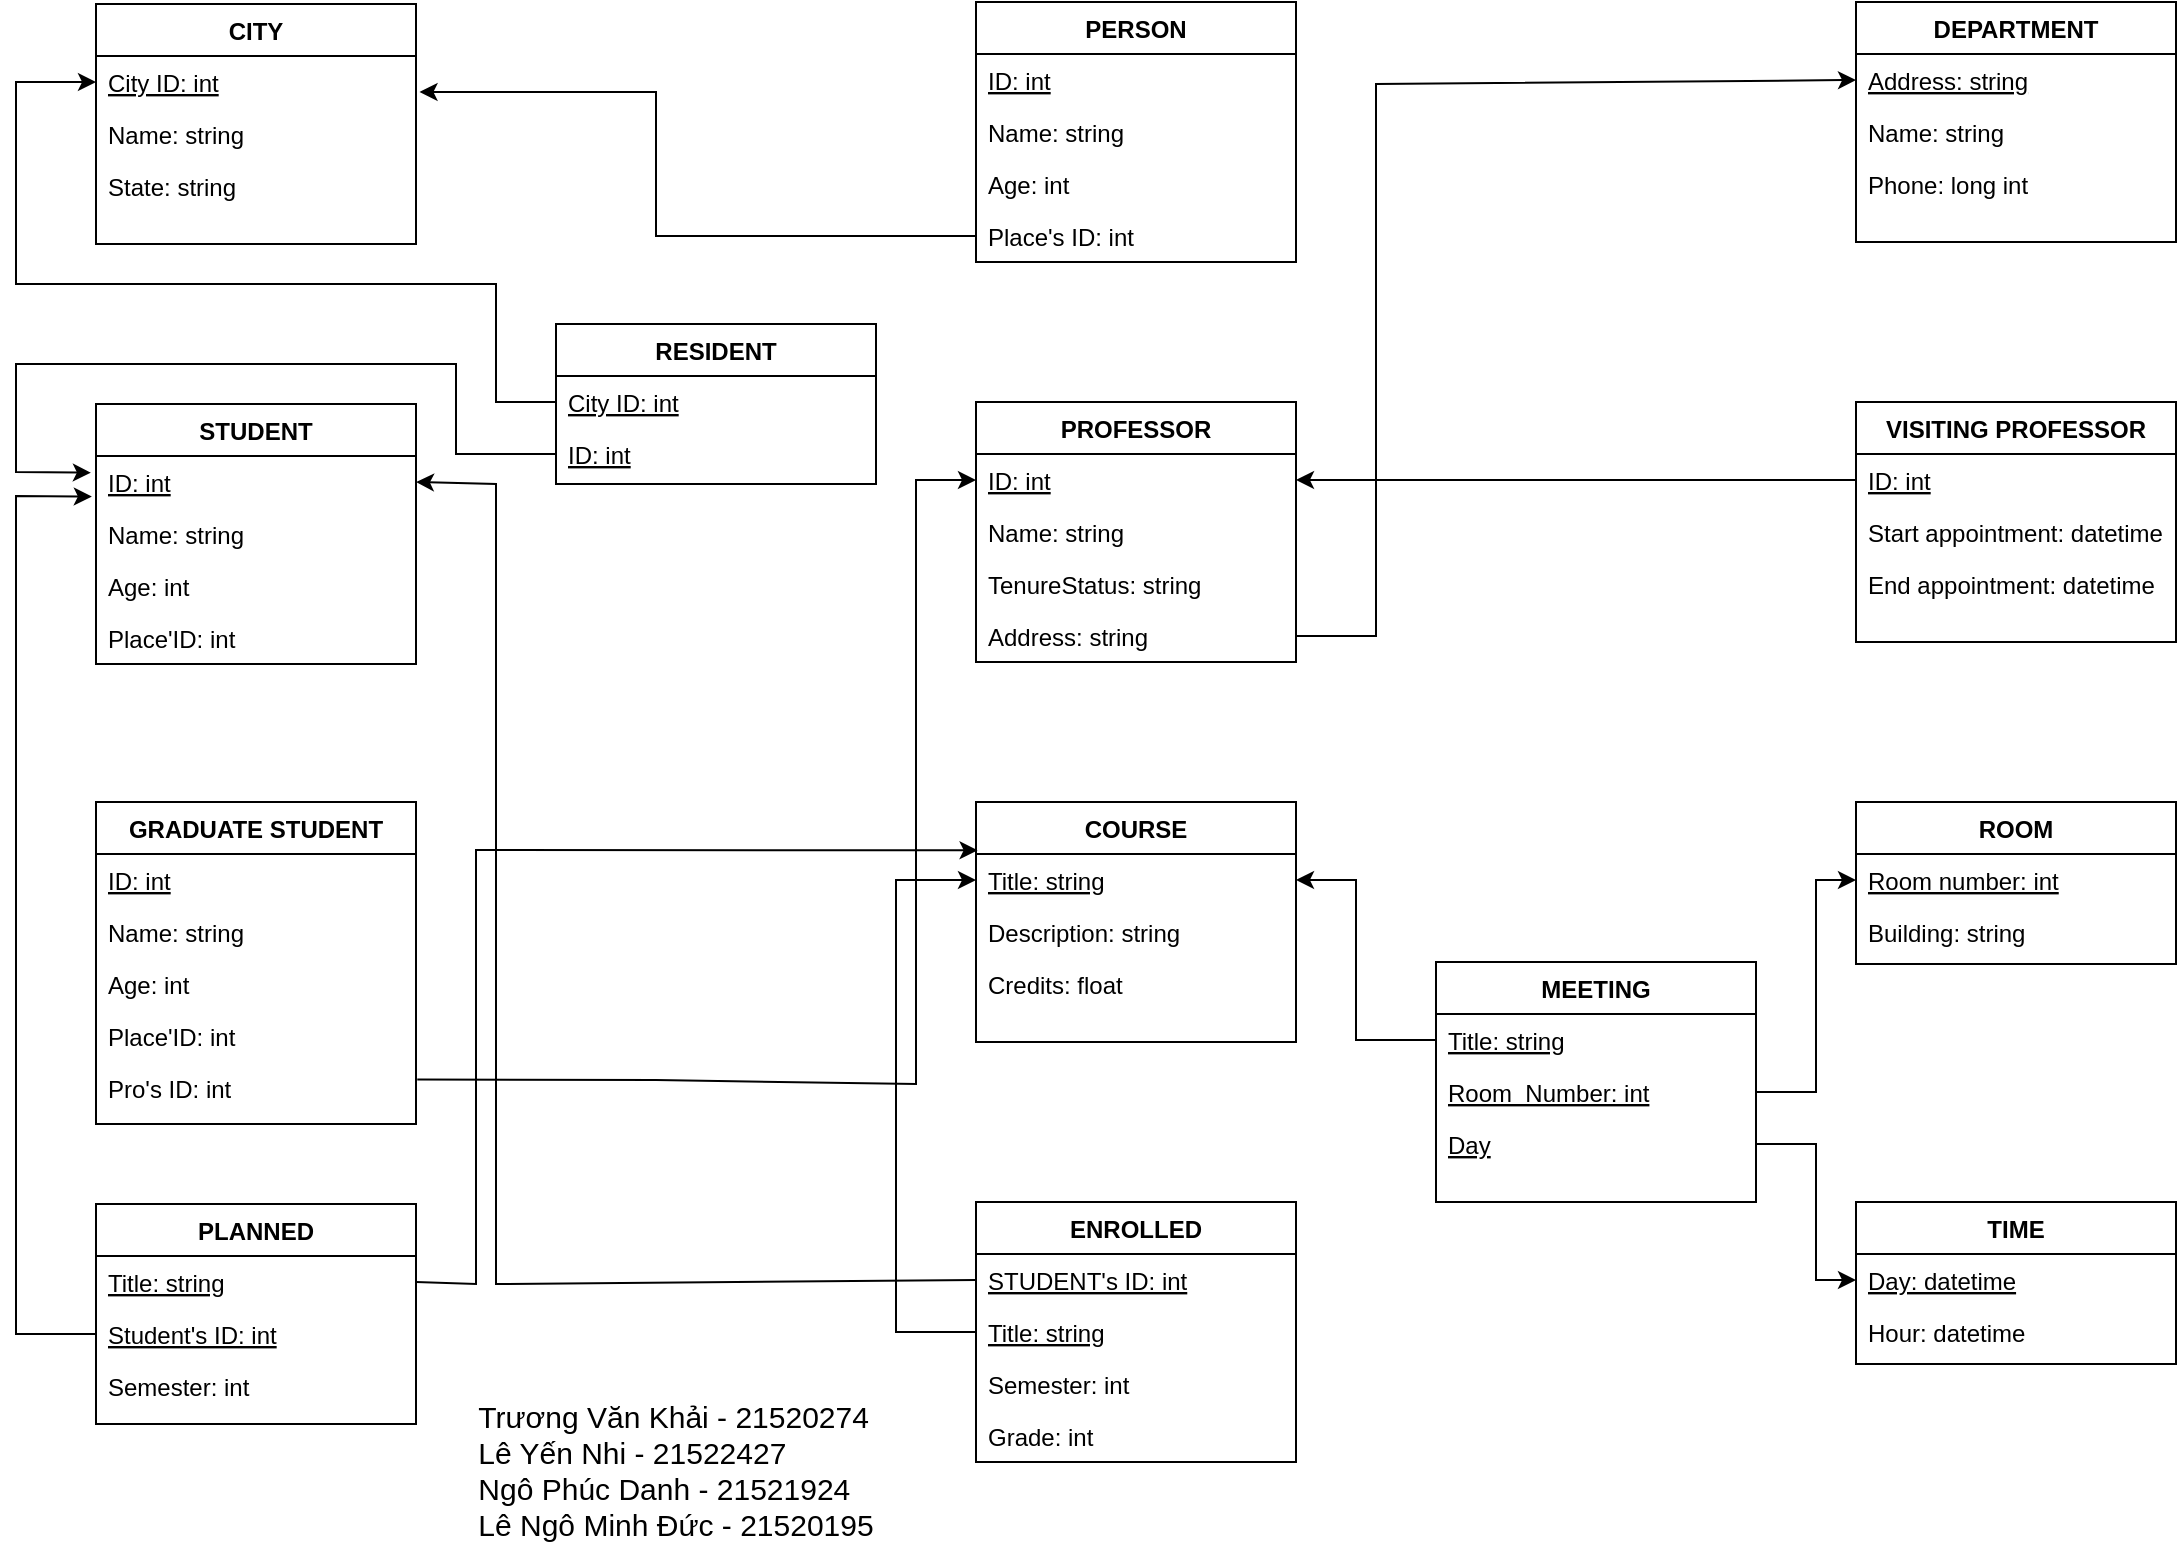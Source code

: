 <mxfile version="21.1.2" type="device">
  <diagram id="C5RBs43oDa-KdzZeNtuy" name="Page-1">
    <mxGraphModel dx="1276" dy="2308" grid="1" gridSize="10" guides="1" tooltips="1" connect="1" arrows="1" fold="1" page="1" pageScale="1" pageWidth="1169" pageHeight="827" math="0" shadow="0">
      <root>
        <mxCell id="WIyWlLk6GJQsqaUBKTNV-0" />
        <mxCell id="WIyWlLk6GJQsqaUBKTNV-1" parent="WIyWlLk6GJQsqaUBKTNV-0" />
        <mxCell id="zkfFHV4jXpPFQw0GAbJ--0" value="CITY" style="swimlane;fontStyle=1;align=center;verticalAlign=top;childLayout=stackLayout;horizontal=1;startSize=26;horizontalStack=0;resizeParent=1;resizeLast=0;collapsible=1;marginBottom=0;rounded=0;shadow=0;strokeWidth=1;" parent="WIyWlLk6GJQsqaUBKTNV-1" vertex="1">
          <mxGeometry x="80" y="-1600" width="160" height="120" as="geometry">
            <mxRectangle x="230" y="140" width="160" height="26" as="alternateBounds" />
          </mxGeometry>
        </mxCell>
        <mxCell id="zkfFHV4jXpPFQw0GAbJ--1" value="City ID: int" style="text;align=left;verticalAlign=top;spacingLeft=4;spacingRight=4;overflow=hidden;rotatable=0;points=[[0,0.5],[1,0.5]];portConstraint=eastwest;fontStyle=4" parent="zkfFHV4jXpPFQw0GAbJ--0" vertex="1">
          <mxGeometry y="26" width="160" height="26" as="geometry" />
        </mxCell>
        <mxCell id="zkfFHV4jXpPFQw0GAbJ--2" value="Name: string" style="text;align=left;verticalAlign=top;spacingLeft=4;spacingRight=4;overflow=hidden;rotatable=0;points=[[0,0.5],[1,0.5]];portConstraint=eastwest;rounded=0;shadow=0;html=0;" parent="zkfFHV4jXpPFQw0GAbJ--0" vertex="1">
          <mxGeometry y="52" width="160" height="26" as="geometry" />
        </mxCell>
        <mxCell id="zkfFHV4jXpPFQw0GAbJ--3" value="State: string" style="text;align=left;verticalAlign=top;spacingLeft=4;spacingRight=4;overflow=hidden;rotatable=0;points=[[0,0.5],[1,0.5]];portConstraint=eastwest;rounded=0;shadow=0;html=0;" parent="zkfFHV4jXpPFQw0GAbJ--0" vertex="1">
          <mxGeometry y="78" width="160" height="26" as="geometry" />
        </mxCell>
        <mxCell id="GvVZJs9JdRnMMiaFGgZ8-0" value="STUDENT" style="swimlane;fontStyle=1;align=center;verticalAlign=top;childLayout=stackLayout;horizontal=1;startSize=26;horizontalStack=0;resizeParent=1;resizeLast=0;collapsible=1;marginBottom=0;rounded=0;shadow=0;strokeWidth=1;" parent="WIyWlLk6GJQsqaUBKTNV-1" vertex="1">
          <mxGeometry x="80" y="-1400" width="160" height="130" as="geometry">
            <mxRectangle x="230" y="140" width="160" height="26" as="alternateBounds" />
          </mxGeometry>
        </mxCell>
        <mxCell id="GvVZJs9JdRnMMiaFGgZ8-1" value="ID: int" style="text;align=left;verticalAlign=top;spacingLeft=4;spacingRight=4;overflow=hidden;rotatable=0;points=[[0,0.5],[1,0.5]];portConstraint=eastwest;fontStyle=4" parent="GvVZJs9JdRnMMiaFGgZ8-0" vertex="1">
          <mxGeometry y="26" width="160" height="26" as="geometry" />
        </mxCell>
        <mxCell id="GvVZJs9JdRnMMiaFGgZ8-2" value="Name: string" style="text;align=left;verticalAlign=top;spacingLeft=4;spacingRight=4;overflow=hidden;rotatable=0;points=[[0,0.5],[1,0.5]];portConstraint=eastwest;rounded=0;shadow=0;html=0;" parent="GvVZJs9JdRnMMiaFGgZ8-0" vertex="1">
          <mxGeometry y="52" width="160" height="26" as="geometry" />
        </mxCell>
        <mxCell id="GvVZJs9JdRnMMiaFGgZ8-3" value="Age: int" style="text;align=left;verticalAlign=top;spacingLeft=4;spacingRight=4;overflow=hidden;rotatable=0;points=[[0,0.5],[1,0.5]];portConstraint=eastwest;rounded=0;shadow=0;html=0;" parent="GvVZJs9JdRnMMiaFGgZ8-0" vertex="1">
          <mxGeometry y="78" width="160" height="26" as="geometry" />
        </mxCell>
        <mxCell id="GvVZJs9JdRnMMiaFGgZ8-71" value="Place&#39;ID: int" style="text;align=left;verticalAlign=top;spacingLeft=4;spacingRight=4;overflow=hidden;rotatable=0;points=[[0,0.5],[1,0.5]];portConstraint=eastwest;rounded=0;shadow=0;html=0;" parent="GvVZJs9JdRnMMiaFGgZ8-0" vertex="1">
          <mxGeometry y="104" width="160" height="26" as="geometry" />
        </mxCell>
        <mxCell id="GvVZJs9JdRnMMiaFGgZ8-8" value="PLANNED" style="swimlane;fontStyle=1;align=center;verticalAlign=top;childLayout=stackLayout;horizontal=1;startSize=26;horizontalStack=0;resizeParent=1;resizeLast=0;collapsible=1;marginBottom=0;rounded=0;shadow=0;strokeWidth=1;" parent="WIyWlLk6GJQsqaUBKTNV-1" vertex="1">
          <mxGeometry x="80" y="-1000" width="160" height="110" as="geometry">
            <mxRectangle x="230" y="140" width="160" height="26" as="alternateBounds" />
          </mxGeometry>
        </mxCell>
        <mxCell id="GvVZJs9JdRnMMiaFGgZ8-9" value="Title: string" style="text;align=left;verticalAlign=top;spacingLeft=4;spacingRight=4;overflow=hidden;rotatable=0;points=[[0,0.5],[1,0.5]];portConstraint=eastwest;fontStyle=4" parent="GvVZJs9JdRnMMiaFGgZ8-8" vertex="1">
          <mxGeometry y="26" width="160" height="26" as="geometry" />
        </mxCell>
        <mxCell id="GvVZJs9JdRnMMiaFGgZ8-92" value="Student&#39;s ID: int" style="text;align=left;verticalAlign=top;spacingLeft=4;spacingRight=4;overflow=hidden;rotatable=0;points=[[0,0.5],[1,0.5]];portConstraint=eastwest;fontStyle=4" parent="GvVZJs9JdRnMMiaFGgZ8-8" vertex="1">
          <mxGeometry y="52" width="160" height="26" as="geometry" />
        </mxCell>
        <mxCell id="GvVZJs9JdRnMMiaFGgZ8-10" value="Semester: int" style="text;align=left;verticalAlign=top;spacingLeft=4;spacingRight=4;overflow=hidden;rotatable=0;points=[[0,0.5],[1,0.5]];portConstraint=eastwest;rounded=0;shadow=0;html=0;" parent="GvVZJs9JdRnMMiaFGgZ8-8" vertex="1">
          <mxGeometry y="78" width="160" height="26" as="geometry" />
        </mxCell>
        <mxCell id="GvVZJs9JdRnMMiaFGgZ8-28" value="DEPARTMENT" style="swimlane;fontStyle=1;align=center;verticalAlign=top;childLayout=stackLayout;horizontal=1;startSize=26;horizontalStack=0;resizeParent=1;resizeLast=0;collapsible=1;marginBottom=0;rounded=0;shadow=0;strokeWidth=1;" parent="WIyWlLk6GJQsqaUBKTNV-1" vertex="1">
          <mxGeometry x="960" y="-1601" width="160" height="120" as="geometry">
            <mxRectangle x="230" y="140" width="160" height="26" as="alternateBounds" />
          </mxGeometry>
        </mxCell>
        <mxCell id="GvVZJs9JdRnMMiaFGgZ8-29" value="Address: string" style="text;align=left;verticalAlign=top;spacingLeft=4;spacingRight=4;overflow=hidden;rotatable=0;points=[[0,0.5],[1,0.5]];portConstraint=eastwest;fontStyle=4" parent="GvVZJs9JdRnMMiaFGgZ8-28" vertex="1">
          <mxGeometry y="26" width="160" height="26" as="geometry" />
        </mxCell>
        <mxCell id="GvVZJs9JdRnMMiaFGgZ8-30" value="Name: string" style="text;align=left;verticalAlign=top;spacingLeft=4;spacingRight=4;overflow=hidden;rotatable=0;points=[[0,0.5],[1,0.5]];portConstraint=eastwest;rounded=0;shadow=0;html=0;" parent="GvVZJs9JdRnMMiaFGgZ8-28" vertex="1">
          <mxGeometry y="52" width="160" height="26" as="geometry" />
        </mxCell>
        <mxCell id="GvVZJs9JdRnMMiaFGgZ8-31" value="Phone: long int" style="text;align=left;verticalAlign=top;spacingLeft=4;spacingRight=4;overflow=hidden;rotatable=0;points=[[0,0.5],[1,0.5]];portConstraint=eastwest;rounded=0;shadow=0;html=0;" parent="GvVZJs9JdRnMMiaFGgZ8-28" vertex="1">
          <mxGeometry y="78" width="160" height="26" as="geometry" />
        </mxCell>
        <mxCell id="GvVZJs9JdRnMMiaFGgZ8-32" value="VISITING PROFESSOR" style="swimlane;fontStyle=1;align=center;verticalAlign=top;childLayout=stackLayout;horizontal=1;startSize=26;horizontalStack=0;resizeParent=1;resizeLast=0;collapsible=1;marginBottom=0;rounded=0;shadow=0;strokeWidth=1;" parent="WIyWlLk6GJQsqaUBKTNV-1" vertex="1">
          <mxGeometry x="960" y="-1401" width="160" height="120" as="geometry">
            <mxRectangle x="960" y="-1401" width="160" height="26" as="alternateBounds" />
          </mxGeometry>
        </mxCell>
        <mxCell id="GvVZJs9JdRnMMiaFGgZ8-33" value="ID: int" style="text;align=left;verticalAlign=top;spacingLeft=4;spacingRight=4;overflow=hidden;rotatable=0;points=[[0,0.5],[1,0.5]];portConstraint=eastwest;fontStyle=4" parent="GvVZJs9JdRnMMiaFGgZ8-32" vertex="1">
          <mxGeometry y="26" width="160" height="26" as="geometry" />
        </mxCell>
        <mxCell id="GvVZJs9JdRnMMiaFGgZ8-34" value="Start appointment: datetime" style="text;align=left;verticalAlign=top;spacingLeft=4;spacingRight=4;overflow=hidden;rotatable=0;points=[[0,0.5],[1,0.5]];portConstraint=eastwest;rounded=0;shadow=0;html=0;" parent="GvVZJs9JdRnMMiaFGgZ8-32" vertex="1">
          <mxGeometry y="52" width="160" height="26" as="geometry" />
        </mxCell>
        <mxCell id="GvVZJs9JdRnMMiaFGgZ8-35" value="End appointment: datetime" style="text;align=left;verticalAlign=top;spacingLeft=4;spacingRight=4;overflow=hidden;rotatable=0;points=[[0,0.5],[1,0.5]];portConstraint=eastwest;rounded=0;shadow=0;html=0;" parent="GvVZJs9JdRnMMiaFGgZ8-32" vertex="1">
          <mxGeometry y="78" width="160" height="26" as="geometry" />
        </mxCell>
        <mxCell id="GvVZJs9JdRnMMiaFGgZ8-36" value="ROOM" style="swimlane;fontStyle=1;align=center;verticalAlign=top;childLayout=stackLayout;horizontal=1;startSize=26;horizontalStack=0;resizeParent=1;resizeLast=0;collapsible=1;marginBottom=0;rounded=0;shadow=0;strokeWidth=1;" parent="WIyWlLk6GJQsqaUBKTNV-1" vertex="1">
          <mxGeometry x="960" y="-1201" width="160" height="81" as="geometry">
            <mxRectangle x="230" y="140" width="160" height="26" as="alternateBounds" />
          </mxGeometry>
        </mxCell>
        <mxCell id="GvVZJs9JdRnMMiaFGgZ8-37" value="Room number: int" style="text;align=left;verticalAlign=top;spacingLeft=4;spacingRight=4;overflow=hidden;rotatable=0;points=[[0,0.5],[1,0.5]];portConstraint=eastwest;fontStyle=4" parent="GvVZJs9JdRnMMiaFGgZ8-36" vertex="1">
          <mxGeometry y="26" width="160" height="26" as="geometry" />
        </mxCell>
        <mxCell id="GvVZJs9JdRnMMiaFGgZ8-38" value="Building: string" style="text;align=left;verticalAlign=top;spacingLeft=4;spacingRight=4;overflow=hidden;rotatable=0;points=[[0,0.5],[1,0.5]];portConstraint=eastwest;rounded=0;shadow=0;html=0;" parent="GvVZJs9JdRnMMiaFGgZ8-36" vertex="1">
          <mxGeometry y="52" width="160" height="26" as="geometry" />
        </mxCell>
        <mxCell id="GvVZJs9JdRnMMiaFGgZ8-40" value="TIME" style="swimlane;fontStyle=1;align=center;verticalAlign=top;childLayout=stackLayout;horizontal=1;startSize=26;horizontalStack=0;resizeParent=1;resizeLast=0;collapsible=1;marginBottom=0;rounded=0;shadow=0;strokeWidth=1;" parent="WIyWlLk6GJQsqaUBKTNV-1" vertex="1">
          <mxGeometry x="960" y="-1001" width="160" height="81" as="geometry">
            <mxRectangle x="230" y="140" width="160" height="26" as="alternateBounds" />
          </mxGeometry>
        </mxCell>
        <mxCell id="GvVZJs9JdRnMMiaFGgZ8-41" value="Day: datetime" style="text;align=left;verticalAlign=top;spacingLeft=4;spacingRight=4;overflow=hidden;rotatable=0;points=[[0,0.5],[1,0.5]];portConstraint=eastwest;fontStyle=4" parent="GvVZJs9JdRnMMiaFGgZ8-40" vertex="1">
          <mxGeometry y="26" width="160" height="26" as="geometry" />
        </mxCell>
        <mxCell id="GvVZJs9JdRnMMiaFGgZ8-42" value="Hour: datetime" style="text;align=left;verticalAlign=top;spacingLeft=4;spacingRight=4;overflow=hidden;rotatable=0;points=[[0,0.5],[1,0.5]];portConstraint=eastwest;rounded=0;shadow=0;html=0;" parent="GvVZJs9JdRnMMiaFGgZ8-40" vertex="1">
          <mxGeometry y="52" width="160" height="26" as="geometry" />
        </mxCell>
        <mxCell id="GvVZJs9JdRnMMiaFGgZ8-44" value="PERSON" style="swimlane;fontStyle=1;align=center;verticalAlign=top;childLayout=stackLayout;horizontal=1;startSize=26;horizontalStack=0;resizeParent=1;resizeLast=0;collapsible=1;marginBottom=0;rounded=0;shadow=0;strokeWidth=1;" parent="WIyWlLk6GJQsqaUBKTNV-1" vertex="1">
          <mxGeometry x="520" y="-1601" width="160" height="130" as="geometry">
            <mxRectangle x="230" y="140" width="160" height="26" as="alternateBounds" />
          </mxGeometry>
        </mxCell>
        <mxCell id="GvVZJs9JdRnMMiaFGgZ8-45" value="ID: int" style="text;align=left;verticalAlign=top;spacingLeft=4;spacingRight=4;overflow=hidden;rotatable=0;points=[[0,0.5],[1,0.5]];portConstraint=eastwest;fontStyle=4" parent="GvVZJs9JdRnMMiaFGgZ8-44" vertex="1">
          <mxGeometry y="26" width="160" height="26" as="geometry" />
        </mxCell>
        <mxCell id="GvVZJs9JdRnMMiaFGgZ8-46" value="Name: string" style="text;align=left;verticalAlign=top;spacingLeft=4;spacingRight=4;overflow=hidden;rotatable=0;points=[[0,0.5],[1,0.5]];portConstraint=eastwest;rounded=0;shadow=0;html=0;" parent="GvVZJs9JdRnMMiaFGgZ8-44" vertex="1">
          <mxGeometry y="52" width="160" height="26" as="geometry" />
        </mxCell>
        <mxCell id="GvVZJs9JdRnMMiaFGgZ8-47" value="Age: int" style="text;align=left;verticalAlign=top;spacingLeft=4;spacingRight=4;overflow=hidden;rotatable=0;points=[[0,0.5],[1,0.5]];portConstraint=eastwest;rounded=0;shadow=0;html=0;" parent="GvVZJs9JdRnMMiaFGgZ8-44" vertex="1">
          <mxGeometry y="78" width="160" height="26" as="geometry" />
        </mxCell>
        <mxCell id="GvVZJs9JdRnMMiaFGgZ8-68" value="Place&#39;s ID: int" style="text;align=left;verticalAlign=top;spacingLeft=4;spacingRight=4;overflow=hidden;rotatable=0;points=[[0,0.5],[1,0.5]];portConstraint=eastwest;rounded=0;shadow=0;html=0;" parent="GvVZJs9JdRnMMiaFGgZ8-44" vertex="1">
          <mxGeometry y="104" width="160" height="26" as="geometry" />
        </mxCell>
        <mxCell id="GvVZJs9JdRnMMiaFGgZ8-48" value="PROFESSOR" style="swimlane;fontStyle=1;align=center;verticalAlign=top;childLayout=stackLayout;horizontal=1;startSize=26;horizontalStack=0;resizeParent=1;resizeLast=0;collapsible=1;marginBottom=0;rounded=0;shadow=0;strokeWidth=1;" parent="WIyWlLk6GJQsqaUBKTNV-1" vertex="1">
          <mxGeometry x="520" y="-1401" width="160" height="130" as="geometry">
            <mxRectangle x="230" y="140" width="160" height="26" as="alternateBounds" />
          </mxGeometry>
        </mxCell>
        <mxCell id="GvVZJs9JdRnMMiaFGgZ8-49" value="ID: int" style="text;align=left;verticalAlign=top;spacingLeft=4;spacingRight=4;overflow=hidden;rotatable=0;points=[[0,0.5],[1,0.5]];portConstraint=eastwest;fontStyle=4" parent="GvVZJs9JdRnMMiaFGgZ8-48" vertex="1">
          <mxGeometry y="26" width="160" height="26" as="geometry" />
        </mxCell>
        <mxCell id="GvVZJs9JdRnMMiaFGgZ8-50" value="Name: string" style="text;align=left;verticalAlign=top;spacingLeft=4;spacingRight=4;overflow=hidden;rotatable=0;points=[[0,0.5],[1,0.5]];portConstraint=eastwest;rounded=0;shadow=0;html=0;" parent="GvVZJs9JdRnMMiaFGgZ8-48" vertex="1">
          <mxGeometry y="52" width="160" height="26" as="geometry" />
        </mxCell>
        <mxCell id="GvVZJs9JdRnMMiaFGgZ8-51" value="TenureStatus: string" style="text;align=left;verticalAlign=top;spacingLeft=4;spacingRight=4;overflow=hidden;rotatable=0;points=[[0,0.5],[1,0.5]];portConstraint=eastwest;rounded=0;shadow=0;html=0;" parent="GvVZJs9JdRnMMiaFGgZ8-48" vertex="1">
          <mxGeometry y="78" width="160" height="26" as="geometry" />
        </mxCell>
        <mxCell id="GvVZJs9JdRnMMiaFGgZ8-81" value="Address: string" style="text;align=left;verticalAlign=top;spacingLeft=4;spacingRight=4;overflow=hidden;rotatable=0;points=[[0,0.5],[1,0.5]];portConstraint=eastwest;rounded=0;shadow=0;html=0;" parent="GvVZJs9JdRnMMiaFGgZ8-48" vertex="1">
          <mxGeometry y="104" width="160" height="26" as="geometry" />
        </mxCell>
        <mxCell id="GvVZJs9JdRnMMiaFGgZ8-52" value="COURSE" style="swimlane;fontStyle=1;align=center;verticalAlign=top;childLayout=stackLayout;horizontal=1;startSize=26;horizontalStack=0;resizeParent=1;resizeLast=0;collapsible=1;marginBottom=0;rounded=0;shadow=0;strokeWidth=1;" parent="WIyWlLk6GJQsqaUBKTNV-1" vertex="1">
          <mxGeometry x="520" y="-1201" width="160" height="120" as="geometry">
            <mxRectangle x="230" y="140" width="160" height="26" as="alternateBounds" />
          </mxGeometry>
        </mxCell>
        <mxCell id="GvVZJs9JdRnMMiaFGgZ8-53" value="Title: string" style="text;align=left;verticalAlign=top;spacingLeft=4;spacingRight=4;overflow=hidden;rotatable=0;points=[[0,0.5],[1,0.5]];portConstraint=eastwest;fontStyle=4" parent="GvVZJs9JdRnMMiaFGgZ8-52" vertex="1">
          <mxGeometry y="26" width="160" height="26" as="geometry" />
        </mxCell>
        <mxCell id="GvVZJs9JdRnMMiaFGgZ8-54" value="Description: string" style="text;align=left;verticalAlign=top;spacingLeft=4;spacingRight=4;overflow=hidden;rotatable=0;points=[[0,0.5],[1,0.5]];portConstraint=eastwest;rounded=0;shadow=0;html=0;" parent="GvVZJs9JdRnMMiaFGgZ8-52" vertex="1">
          <mxGeometry y="52" width="160" height="26" as="geometry" />
        </mxCell>
        <mxCell id="GvVZJs9JdRnMMiaFGgZ8-55" value="Credits: float" style="text;align=left;verticalAlign=top;spacingLeft=4;spacingRight=4;overflow=hidden;rotatable=0;points=[[0,0.5],[1,0.5]];portConstraint=eastwest;rounded=0;shadow=0;html=0;" parent="GvVZJs9JdRnMMiaFGgZ8-52" vertex="1">
          <mxGeometry y="78" width="160" height="26" as="geometry" />
        </mxCell>
        <mxCell id="GvVZJs9JdRnMMiaFGgZ8-56" value="ENROLLED" style="swimlane;fontStyle=1;align=center;verticalAlign=top;childLayout=stackLayout;horizontal=1;startSize=26;horizontalStack=0;resizeParent=1;resizeLast=0;collapsible=1;marginBottom=0;rounded=0;shadow=0;strokeWidth=1;" parent="WIyWlLk6GJQsqaUBKTNV-1" vertex="1">
          <mxGeometry x="520" y="-1001" width="160" height="130" as="geometry">
            <mxRectangle x="230" y="140" width="160" height="26" as="alternateBounds" />
          </mxGeometry>
        </mxCell>
        <mxCell id="GvVZJs9JdRnMMiaFGgZ8-57" value="STUDENT&#39;s ID: int" style="text;align=left;verticalAlign=top;spacingLeft=4;spacingRight=4;overflow=hidden;rotatable=0;points=[[0,0.5],[1,0.5]];portConstraint=eastwest;fontStyle=4" parent="GvVZJs9JdRnMMiaFGgZ8-56" vertex="1">
          <mxGeometry y="26" width="160" height="26" as="geometry" />
        </mxCell>
        <mxCell id="GvVZJs9JdRnMMiaFGgZ8-88" value="Title: string" style="text;align=left;verticalAlign=top;spacingLeft=4;spacingRight=4;overflow=hidden;rotatable=0;points=[[0,0.5],[1,0.5]];portConstraint=eastwest;fontStyle=4" parent="GvVZJs9JdRnMMiaFGgZ8-56" vertex="1">
          <mxGeometry y="52" width="160" height="26" as="geometry" />
        </mxCell>
        <mxCell id="GvVZJs9JdRnMMiaFGgZ8-59" value="Semester: int" style="text;align=left;verticalAlign=top;spacingLeft=4;spacingRight=4;overflow=hidden;rotatable=0;points=[[0,0.5],[1,0.5]];portConstraint=eastwest;rounded=0;shadow=0;html=0;" parent="GvVZJs9JdRnMMiaFGgZ8-56" vertex="1">
          <mxGeometry y="78" width="160" height="26" as="geometry" />
        </mxCell>
        <mxCell id="GvVZJs9JdRnMMiaFGgZ8-87" value="Grade: int" style="text;align=left;verticalAlign=top;spacingLeft=4;spacingRight=4;overflow=hidden;rotatable=0;points=[[0,0.5],[1,0.5]];portConstraint=eastwest;rounded=0;shadow=0;html=0;" parent="GvVZJs9JdRnMMiaFGgZ8-56" vertex="1">
          <mxGeometry y="104" width="160" height="26" as="geometry" />
        </mxCell>
        <mxCell id="GvVZJs9JdRnMMiaFGgZ8-60" value="MEETING" style="swimlane;fontStyle=1;align=center;verticalAlign=top;childLayout=stackLayout;horizontal=1;startSize=26;horizontalStack=0;resizeParent=1;resizeLast=0;collapsible=1;marginBottom=0;rounded=0;shadow=0;strokeWidth=1;" parent="WIyWlLk6GJQsqaUBKTNV-1" vertex="1">
          <mxGeometry x="750" y="-1121" width="160" height="120" as="geometry">
            <mxRectangle x="230" y="140" width="160" height="26" as="alternateBounds" />
          </mxGeometry>
        </mxCell>
        <mxCell id="GvVZJs9JdRnMMiaFGgZ8-61" value="Title: string" style="text;align=left;verticalAlign=top;spacingLeft=4;spacingRight=4;overflow=hidden;rotatable=0;points=[[0,0.5],[1,0.5]];portConstraint=eastwest;fontStyle=4" parent="GvVZJs9JdRnMMiaFGgZ8-60" vertex="1">
          <mxGeometry y="26" width="160" height="26" as="geometry" />
        </mxCell>
        <mxCell id="GvVZJs9JdRnMMiaFGgZ8-62" value="Room  Number: int" style="text;align=left;verticalAlign=top;spacingLeft=4;spacingRight=4;overflow=hidden;rotatable=0;points=[[0,0.5],[1,0.5]];portConstraint=eastwest;rounded=0;shadow=0;html=0;fontStyle=4" parent="GvVZJs9JdRnMMiaFGgZ8-60" vertex="1">
          <mxGeometry y="52" width="160" height="26" as="geometry" />
        </mxCell>
        <mxCell id="GvVZJs9JdRnMMiaFGgZ8-63" value="Day" style="text;align=left;verticalAlign=top;spacingLeft=4;spacingRight=4;overflow=hidden;rotatable=0;points=[[0,0.5],[1,0.5]];portConstraint=eastwest;rounded=0;shadow=0;html=0;fontStyle=4" parent="GvVZJs9JdRnMMiaFGgZ8-60" vertex="1">
          <mxGeometry y="78" width="160" height="26" as="geometry" />
        </mxCell>
        <mxCell id="GvVZJs9JdRnMMiaFGgZ8-64" value="RESIDENT" style="swimlane;fontStyle=1;align=center;verticalAlign=top;childLayout=stackLayout;horizontal=1;startSize=26;horizontalStack=0;resizeParent=1;resizeLast=0;collapsible=1;marginBottom=0;rounded=0;shadow=0;strokeWidth=1;" parent="WIyWlLk6GJQsqaUBKTNV-1" vertex="1">
          <mxGeometry x="310" y="-1440" width="160" height="80" as="geometry">
            <mxRectangle x="230" y="140" width="160" height="26" as="alternateBounds" />
          </mxGeometry>
        </mxCell>
        <mxCell id="GvVZJs9JdRnMMiaFGgZ8-65" value="City ID: int" style="text;align=left;verticalAlign=top;spacingLeft=4;spacingRight=4;overflow=hidden;rotatable=0;points=[[0,0.5],[1,0.5]];portConstraint=eastwest;fontStyle=4" parent="GvVZJs9JdRnMMiaFGgZ8-64" vertex="1">
          <mxGeometry y="26" width="160" height="26" as="geometry" />
        </mxCell>
        <mxCell id="GvVZJs9JdRnMMiaFGgZ8-66" value="ID: int" style="text;align=left;verticalAlign=top;spacingLeft=4;spacingRight=4;overflow=hidden;rotatable=0;points=[[0,0.5],[1,0.5]];portConstraint=eastwest;rounded=0;shadow=0;html=0;fontStyle=4" parent="GvVZJs9JdRnMMiaFGgZ8-64" vertex="1">
          <mxGeometry y="52" width="160" height="26" as="geometry" />
        </mxCell>
        <mxCell id="GvVZJs9JdRnMMiaFGgZ8-69" value="" style="endArrow=classic;html=1;rounded=0;entryX=1.011;entryY=0.692;entryDx=0;entryDy=0;entryPerimeter=0;exitX=0;exitY=0.5;exitDx=0;exitDy=0;" parent="WIyWlLk6GJQsqaUBKTNV-1" source="GvVZJs9JdRnMMiaFGgZ8-68" target="zkfFHV4jXpPFQw0GAbJ--1" edge="1">
          <mxGeometry width="50" height="50" relative="1" as="geometry">
            <mxPoint x="390" y="-1480" as="sourcePoint" />
            <mxPoint x="440" y="-1530" as="targetPoint" />
            <Array as="points">
              <mxPoint x="360" y="-1484" />
              <mxPoint x="360" y="-1556" />
            </Array>
          </mxGeometry>
        </mxCell>
        <mxCell id="GvVZJs9JdRnMMiaFGgZ8-72" value="" style="endArrow=classic;html=1;rounded=0;exitX=0;exitY=0.5;exitDx=0;exitDy=0;entryX=0;entryY=0.5;entryDx=0;entryDy=0;" parent="WIyWlLk6GJQsqaUBKTNV-1" source="GvVZJs9JdRnMMiaFGgZ8-65" target="zkfFHV4jXpPFQw0GAbJ--1" edge="1">
          <mxGeometry width="50" height="50" relative="1" as="geometry">
            <mxPoint x="360" y="-1370" as="sourcePoint" />
            <mxPoint x="410" y="-1420" as="targetPoint" />
            <Array as="points">
              <mxPoint x="280" y="-1401" />
              <mxPoint x="280" y="-1460" />
              <mxPoint x="40" y="-1460" />
              <mxPoint x="40" y="-1561" />
            </Array>
          </mxGeometry>
        </mxCell>
        <mxCell id="GvVZJs9JdRnMMiaFGgZ8-73" value="" style="endArrow=classic;html=1;rounded=0;exitX=0;exitY=0.5;exitDx=0;exitDy=0;entryX=-0.016;entryY=0.321;entryDx=0;entryDy=0;entryPerimeter=0;" parent="WIyWlLk6GJQsqaUBKTNV-1" source="GvVZJs9JdRnMMiaFGgZ8-66" target="GvVZJs9JdRnMMiaFGgZ8-1" edge="1">
          <mxGeometry width="50" height="50" relative="1" as="geometry">
            <mxPoint x="360" y="-1370" as="sourcePoint" />
            <mxPoint x="70" y="-1370" as="targetPoint" />
            <Array as="points">
              <mxPoint x="260" y="-1375" />
              <mxPoint x="260" y="-1420" />
              <mxPoint x="40" y="-1420" />
              <mxPoint x="40" y="-1366" />
            </Array>
          </mxGeometry>
        </mxCell>
        <mxCell id="GvVZJs9JdRnMMiaFGgZ8-74" value="GRADUATE STUDENT" style="swimlane;fontStyle=1;align=center;verticalAlign=top;childLayout=stackLayout;horizontal=1;startSize=26;horizontalStack=0;resizeParent=1;resizeLast=0;collapsible=1;marginBottom=0;rounded=0;shadow=0;strokeWidth=1;" parent="WIyWlLk6GJQsqaUBKTNV-1" vertex="1">
          <mxGeometry x="80" y="-1201" width="160" height="161" as="geometry">
            <mxRectangle x="230" y="140" width="160" height="26" as="alternateBounds" />
          </mxGeometry>
        </mxCell>
        <mxCell id="GvVZJs9JdRnMMiaFGgZ8-75" value="ID: int" style="text;align=left;verticalAlign=top;spacingLeft=4;spacingRight=4;overflow=hidden;rotatable=0;points=[[0,0.5],[1,0.5]];portConstraint=eastwest;fontStyle=4" parent="GvVZJs9JdRnMMiaFGgZ8-74" vertex="1">
          <mxGeometry y="26" width="160" height="26" as="geometry" />
        </mxCell>
        <mxCell id="GvVZJs9JdRnMMiaFGgZ8-76" value="Name: string" style="text;align=left;verticalAlign=top;spacingLeft=4;spacingRight=4;overflow=hidden;rotatable=0;points=[[0,0.5],[1,0.5]];portConstraint=eastwest;rounded=0;shadow=0;html=0;" parent="GvVZJs9JdRnMMiaFGgZ8-74" vertex="1">
          <mxGeometry y="52" width="160" height="26" as="geometry" />
        </mxCell>
        <mxCell id="GvVZJs9JdRnMMiaFGgZ8-77" value="Age: int" style="text;align=left;verticalAlign=top;spacingLeft=4;spacingRight=4;overflow=hidden;rotatable=0;points=[[0,0.5],[1,0.5]];portConstraint=eastwest;rounded=0;shadow=0;html=0;" parent="GvVZJs9JdRnMMiaFGgZ8-74" vertex="1">
          <mxGeometry y="78" width="160" height="26" as="geometry" />
        </mxCell>
        <mxCell id="GvVZJs9JdRnMMiaFGgZ8-78" value="Place&#39;ID: int" style="text;align=left;verticalAlign=top;spacingLeft=4;spacingRight=4;overflow=hidden;rotatable=0;points=[[0,0.5],[1,0.5]];portConstraint=eastwest;rounded=0;shadow=0;html=0;" parent="GvVZJs9JdRnMMiaFGgZ8-74" vertex="1">
          <mxGeometry y="104" width="160" height="26" as="geometry" />
        </mxCell>
        <mxCell id="GvVZJs9JdRnMMiaFGgZ8-79" value="Pro&#39;s ID: int" style="text;align=left;verticalAlign=top;spacingLeft=4;spacingRight=4;overflow=hidden;rotatable=0;points=[[0,0.5],[1,0.5]];portConstraint=eastwest;rounded=0;shadow=0;html=0;" parent="GvVZJs9JdRnMMiaFGgZ8-74" vertex="1">
          <mxGeometry y="130" width="160" height="26" as="geometry" />
        </mxCell>
        <mxCell id="GvVZJs9JdRnMMiaFGgZ8-80" value="" style="endArrow=classic;html=1;rounded=0;exitX=1.004;exitY=0.335;exitDx=0;exitDy=0;exitPerimeter=0;entryX=0;entryY=0.5;entryDx=0;entryDy=0;" parent="WIyWlLk6GJQsqaUBKTNV-1" source="GvVZJs9JdRnMMiaFGgZ8-79" target="GvVZJs9JdRnMMiaFGgZ8-49" edge="1">
          <mxGeometry width="50" height="50" relative="1" as="geometry">
            <mxPoint x="390" y="-1200" as="sourcePoint" />
            <mxPoint x="440" y="-1250" as="targetPoint" />
            <Array as="points">
              <mxPoint x="360" y="-1062" />
              <mxPoint x="490" y="-1060" />
              <mxPoint x="490" y="-1250" />
              <mxPoint x="490" y="-1362" />
            </Array>
          </mxGeometry>
        </mxCell>
        <mxCell id="GvVZJs9JdRnMMiaFGgZ8-82" value="" style="endArrow=classic;html=1;rounded=0;entryX=0;entryY=0.5;entryDx=0;entryDy=0;exitX=1;exitY=0.5;exitDx=0;exitDy=0;" parent="WIyWlLk6GJQsqaUBKTNV-1" source="GvVZJs9JdRnMMiaFGgZ8-81" target="GvVZJs9JdRnMMiaFGgZ8-29" edge="1">
          <mxGeometry width="50" height="50" relative="1" as="geometry">
            <mxPoint x="730" y="-1420" as="sourcePoint" />
            <mxPoint x="780" y="-1470" as="targetPoint" />
            <Array as="points">
              <mxPoint x="720" y="-1284" />
              <mxPoint x="720" y="-1560" />
            </Array>
          </mxGeometry>
        </mxCell>
        <mxCell id="GvVZJs9JdRnMMiaFGgZ8-83" value="" style="endArrow=classic;html=1;rounded=0;entryX=1;entryY=0.5;entryDx=0;entryDy=0;exitX=0;exitY=0.5;exitDx=0;exitDy=0;" parent="WIyWlLk6GJQsqaUBKTNV-1" source="GvVZJs9JdRnMMiaFGgZ8-33" target="GvVZJs9JdRnMMiaFGgZ8-49" edge="1">
          <mxGeometry width="50" height="50" relative="1" as="geometry">
            <mxPoint x="730" y="-1300" as="sourcePoint" />
            <mxPoint x="780" y="-1350" as="targetPoint" />
          </mxGeometry>
        </mxCell>
        <mxCell id="GvVZJs9JdRnMMiaFGgZ8-84" value="" style="endArrow=classic;html=1;rounded=0;exitX=0;exitY=0.5;exitDx=0;exitDy=0;entryX=1;entryY=0.5;entryDx=0;entryDy=0;" parent="WIyWlLk6GJQsqaUBKTNV-1" source="GvVZJs9JdRnMMiaFGgZ8-61" target="GvVZJs9JdRnMMiaFGgZ8-53" edge="1">
          <mxGeometry width="50" height="50" relative="1" as="geometry">
            <mxPoint x="730" y="-1060" as="sourcePoint" />
            <mxPoint x="780" y="-1110" as="targetPoint" />
            <Array as="points">
              <mxPoint x="710" y="-1082" />
              <mxPoint x="710" y="-1162" />
            </Array>
          </mxGeometry>
        </mxCell>
        <mxCell id="GvVZJs9JdRnMMiaFGgZ8-85" value="" style="endArrow=classic;html=1;rounded=0;exitX=1;exitY=0.5;exitDx=0;exitDy=0;entryX=0;entryY=0.5;entryDx=0;entryDy=0;" parent="WIyWlLk6GJQsqaUBKTNV-1" source="GvVZJs9JdRnMMiaFGgZ8-62" target="GvVZJs9JdRnMMiaFGgZ8-37" edge="1">
          <mxGeometry width="50" height="50" relative="1" as="geometry">
            <mxPoint x="760" y="-1072" as="sourcePoint" />
            <mxPoint x="690" y="-1152" as="targetPoint" />
            <Array as="points">
              <mxPoint x="940" y="-1056" />
              <mxPoint x="940" y="-1162" />
            </Array>
          </mxGeometry>
        </mxCell>
        <mxCell id="GvVZJs9JdRnMMiaFGgZ8-86" value="" style="endArrow=classic;html=1;rounded=0;exitX=1;exitY=0.5;exitDx=0;exitDy=0;entryX=0;entryY=0.5;entryDx=0;entryDy=0;" parent="WIyWlLk6GJQsqaUBKTNV-1" source="GvVZJs9JdRnMMiaFGgZ8-63" target="GvVZJs9JdRnMMiaFGgZ8-41" edge="1">
          <mxGeometry width="50" height="50" relative="1" as="geometry">
            <mxPoint x="770" y="-1062" as="sourcePoint" />
            <mxPoint x="700" y="-1142" as="targetPoint" />
            <Array as="points">
              <mxPoint x="940" y="-1030" />
              <mxPoint x="940" y="-962" />
            </Array>
          </mxGeometry>
        </mxCell>
        <mxCell id="GvVZJs9JdRnMMiaFGgZ8-90" value="" style="endArrow=classic;html=1;rounded=0;exitX=0;exitY=0.5;exitDx=0;exitDy=0;entryX=1;entryY=0.5;entryDx=0;entryDy=0;" parent="WIyWlLk6GJQsqaUBKTNV-1" source="GvVZJs9JdRnMMiaFGgZ8-57" target="GvVZJs9JdRnMMiaFGgZ8-1" edge="1">
          <mxGeometry width="50" height="50" relative="1" as="geometry">
            <mxPoint x="280" y="-1030" as="sourcePoint" />
            <mxPoint x="330" y="-1080" as="targetPoint" />
            <Array as="points">
              <mxPoint x="280" y="-960" />
              <mxPoint x="280" y="-1240" />
              <mxPoint x="280" y="-1360" />
            </Array>
          </mxGeometry>
        </mxCell>
        <mxCell id="GvVZJs9JdRnMMiaFGgZ8-91" value="" style="endArrow=classic;html=1;rounded=0;exitX=0;exitY=0.5;exitDx=0;exitDy=0;entryX=0;entryY=0.5;entryDx=0;entryDy=0;" parent="WIyWlLk6GJQsqaUBKTNV-1" source="GvVZJs9JdRnMMiaFGgZ8-88" target="GvVZJs9JdRnMMiaFGgZ8-53" edge="1">
          <mxGeometry width="50" height="50" relative="1" as="geometry">
            <mxPoint x="360" y="-1170" as="sourcePoint" />
            <mxPoint x="410" y="-1220" as="targetPoint" />
            <Array as="points">
              <mxPoint x="480" y="-936" />
              <mxPoint x="480" y="-1162" />
            </Array>
          </mxGeometry>
        </mxCell>
        <mxCell id="GvVZJs9JdRnMMiaFGgZ8-95" value="" style="endArrow=classic;html=1;rounded=0;entryX=0.005;entryY=-0.071;entryDx=0;entryDy=0;entryPerimeter=0;exitX=1;exitY=0.5;exitDx=0;exitDy=0;" parent="WIyWlLk6GJQsqaUBKTNV-1" source="GvVZJs9JdRnMMiaFGgZ8-9" target="GvVZJs9JdRnMMiaFGgZ8-53" edge="1">
          <mxGeometry width="50" height="50" relative="1" as="geometry">
            <mxPoint x="290" y="-1080" as="sourcePoint" />
            <mxPoint x="340" y="-1130" as="targetPoint" />
            <Array as="points">
              <mxPoint x="270" y="-960" />
              <mxPoint x="270" y="-1177" />
            </Array>
          </mxGeometry>
        </mxCell>
        <mxCell id="GvVZJs9JdRnMMiaFGgZ8-96" value="" style="endArrow=classic;html=1;rounded=0;exitX=0;exitY=0.5;exitDx=0;exitDy=0;entryX=-0.013;entryY=0.781;entryDx=0;entryDy=0;entryPerimeter=0;" parent="WIyWlLk6GJQsqaUBKTNV-1" source="GvVZJs9JdRnMMiaFGgZ8-92" target="GvVZJs9JdRnMMiaFGgZ8-1" edge="1">
          <mxGeometry width="50" height="50" relative="1" as="geometry">
            <mxPoint x="290" y="-1080" as="sourcePoint" />
            <mxPoint x="340" y="-1130" as="targetPoint" />
            <Array as="points">
              <mxPoint x="40" y="-935" />
              <mxPoint x="40" y="-1354" />
            </Array>
          </mxGeometry>
        </mxCell>
        <mxCell id="v-e3uui9WCqlfugfnelh-0" value="&lt;div style=&quot;text-align: left; font-size: 15px;&quot;&gt;&lt;span style=&quot;background-color: initial;&quot;&gt;&lt;font style=&quot;font-size: 15px;&quot;&gt;Trương Văn Khải - 21520274&lt;/font&gt;&lt;/span&gt;&lt;/div&gt;&lt;div style=&quot;text-align: left; font-size: 15px;&quot;&gt;&lt;span style=&quot;background-color: initial;&quot;&gt;&lt;font style=&quot;font-size: 15px;&quot;&gt;Lê Yến Nhi - 21522427&lt;/font&gt;&lt;/span&gt;&lt;/div&gt;&lt;div style=&quot;text-align: left; font-size: 15px;&quot;&gt;&lt;span style=&quot;background-color: initial;&quot;&gt;&lt;font style=&quot;font-size: 15px;&quot;&gt;Ngô Phúc Danh - 21521924&lt;/font&gt;&lt;/span&gt;&lt;/div&gt;&lt;div style=&quot;text-align: left; font-size: 15px;&quot;&gt;&lt;span style=&quot;background-color: initial;&quot;&gt;&lt;font style=&quot;font-size: 15px;&quot;&gt;Lê Ngô Minh Đức - 21520195&lt;/font&gt;&lt;/span&gt;&lt;/div&gt;" style="text;html=1;strokeColor=none;fillColor=none;align=center;verticalAlign=middle;whiteSpace=wrap;rounded=0;" vertex="1" parent="WIyWlLk6GJQsqaUBKTNV-1">
          <mxGeometry x="230" y="-907" width="280" height="80" as="geometry" />
        </mxCell>
      </root>
    </mxGraphModel>
  </diagram>
</mxfile>
